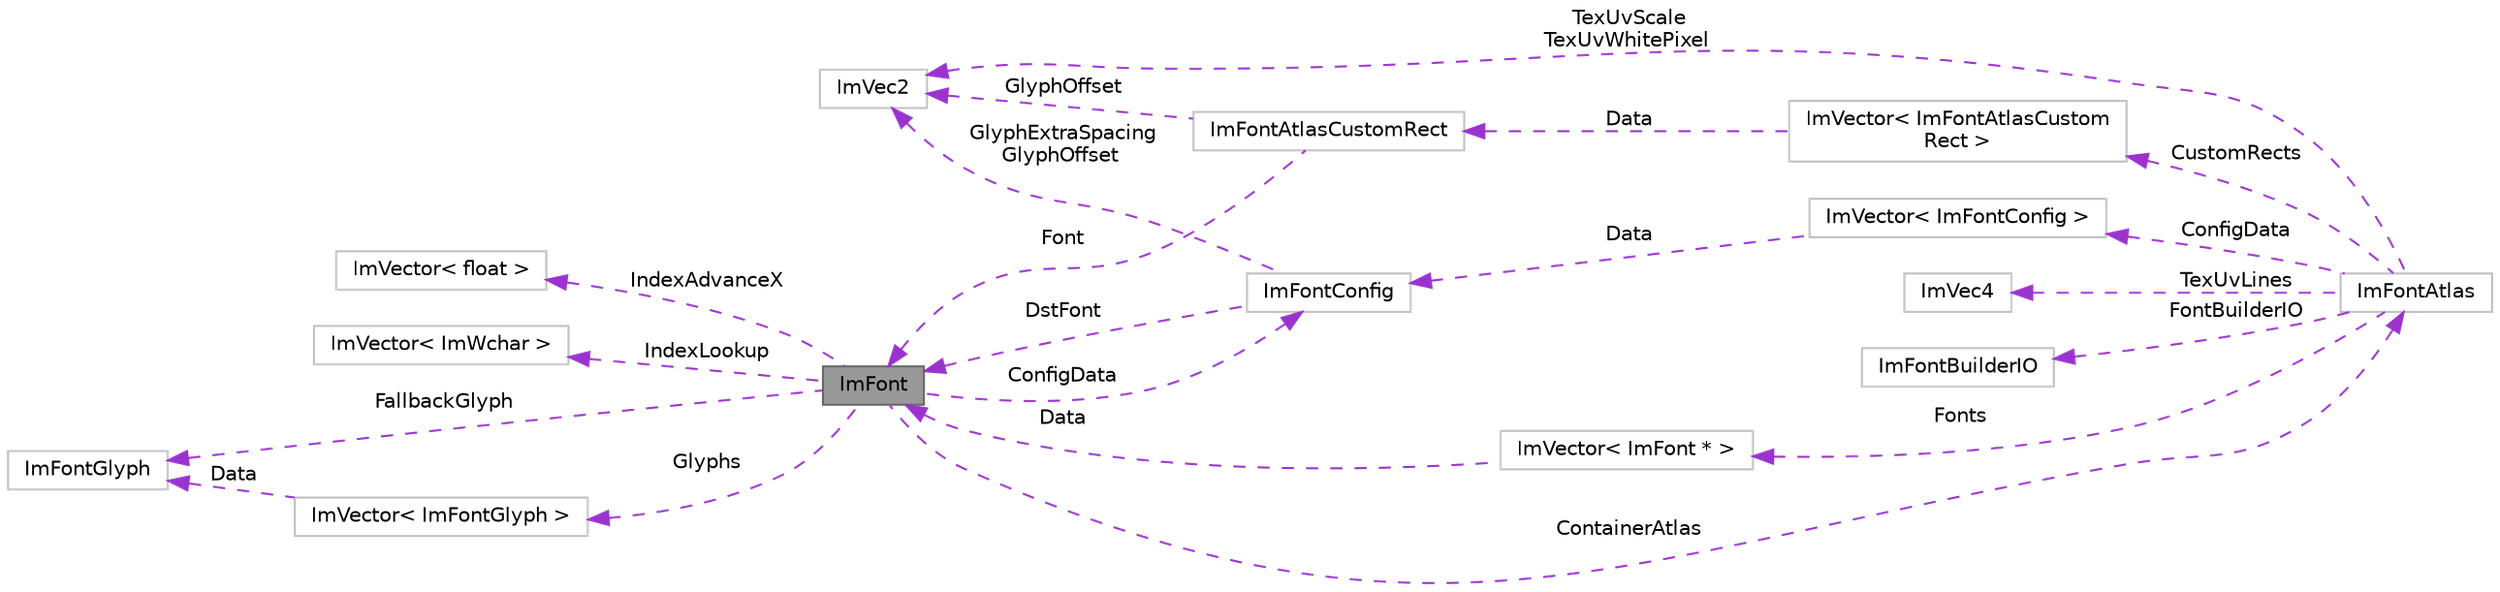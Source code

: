 digraph "ImFont"
{
 // LATEX_PDF_SIZE
  bgcolor="transparent";
  edge [fontname=Helvetica,fontsize=10,labelfontname=Helvetica,labelfontsize=10];
  node [fontname=Helvetica,fontsize=10,shape=box,height=0.2,width=0.4];
  rankdir="LR";
  Node1 [label="ImFont",height=0.2,width=0.4,color="gray40", fillcolor="grey60", style="filled", fontcolor="black",tooltip=" "];
  Node2 -> Node1 [dir="back",color="darkorchid3",style="dashed",label=" IndexAdvanceX" ];
  Node2 [label="ImVector\< float \>",height=0.2,width=0.4,color="grey75", fillcolor="white", style="filled",URL="$struct_im_vector.html",tooltip=" "];
  Node3 -> Node1 [dir="back",color="darkorchid3",style="dashed",label=" IndexLookup" ];
  Node3 [label="ImVector\< ImWchar \>",height=0.2,width=0.4,color="grey75", fillcolor="white", style="filled",URL="$struct_im_vector.html",tooltip=" "];
  Node4 -> Node1 [dir="back",color="darkorchid3",style="dashed",label=" Glyphs" ];
  Node4 [label="ImVector\< ImFontGlyph \>",height=0.2,width=0.4,color="grey75", fillcolor="white", style="filled",URL="$struct_im_vector.html",tooltip=" "];
  Node5 -> Node4 [dir="back",color="darkorchid3",style="dashed",label=" Data" ];
  Node5 [label="ImFontGlyph",height=0.2,width=0.4,color="grey75", fillcolor="white", style="filled",URL="$struct_im_font_glyph.html",tooltip=" "];
  Node5 -> Node1 [dir="back",color="darkorchid3",style="dashed",label=" FallbackGlyph" ];
  Node6 -> Node1 [dir="back",color="darkorchid3",style="dashed",label=" ContainerAtlas" ];
  Node6 [label="ImFontAtlas",height=0.2,width=0.4,color="grey75", fillcolor="white", style="filled",URL="$struct_im_font_atlas.html",tooltip=" "];
  Node7 -> Node6 [dir="back",color="darkorchid3",style="dashed",label=" TexUvScale\nTexUvWhitePixel" ];
  Node7 [label="ImVec2",height=0.2,width=0.4,color="grey75", fillcolor="white", style="filled",URL="$struct_im_vec2.html",tooltip=" "];
  Node8 -> Node6 [dir="back",color="darkorchid3",style="dashed",label=" Fonts" ];
  Node8 [label="ImVector\< ImFont * \>",height=0.2,width=0.4,color="grey75", fillcolor="white", style="filled",URL="$struct_im_vector.html",tooltip=" "];
  Node1 -> Node8 [dir="back",color="darkorchid3",style="dashed",label=" Data" ];
  Node9 -> Node6 [dir="back",color="darkorchid3",style="dashed",label=" CustomRects" ];
  Node9 [label="ImVector\< ImFontAtlasCustom\lRect \>",height=0.2,width=0.4,color="grey75", fillcolor="white", style="filled",URL="$struct_im_vector.html",tooltip=" "];
  Node10 -> Node9 [dir="back",color="darkorchid3",style="dashed",label=" Data" ];
  Node10 [label="ImFontAtlasCustomRect",height=0.2,width=0.4,color="grey75", fillcolor="white", style="filled",URL="$struct_im_font_atlas_custom_rect.html",tooltip=" "];
  Node7 -> Node10 [dir="back",color="darkorchid3",style="dashed",label=" GlyphOffset" ];
  Node1 -> Node10 [dir="back",color="darkorchid3",style="dashed",label=" Font" ];
  Node11 -> Node6 [dir="back",color="darkorchid3",style="dashed",label=" ConfigData" ];
  Node11 [label="ImVector\< ImFontConfig \>",height=0.2,width=0.4,color="grey75", fillcolor="white", style="filled",URL="$struct_im_vector.html",tooltip=" "];
  Node12 -> Node11 [dir="back",color="darkorchid3",style="dashed",label=" Data" ];
  Node12 [label="ImFontConfig",height=0.2,width=0.4,color="grey75", fillcolor="white", style="filled",URL="$struct_im_font_config.html",tooltip=" "];
  Node7 -> Node12 [dir="back",color="darkorchid3",style="dashed",label=" GlyphExtraSpacing\nGlyphOffset" ];
  Node1 -> Node12 [dir="back",color="darkorchid3",style="dashed",label=" DstFont" ];
  Node13 -> Node6 [dir="back",color="darkorchid3",style="dashed",label=" TexUvLines" ];
  Node13 [label="ImVec4",height=0.2,width=0.4,color="grey75", fillcolor="white", style="filled",URL="$struct_im_vec4.html",tooltip=" "];
  Node14 -> Node6 [dir="back",color="darkorchid3",style="dashed",label=" FontBuilderIO" ];
  Node14 [label="ImFontBuilderIO",height=0.2,width=0.4,color="grey75", fillcolor="white", style="filled",URL="$struct_im_font_builder_i_o.html",tooltip=" "];
  Node12 -> Node1 [dir="back",color="darkorchid3",style="dashed",label=" ConfigData" ];
}
